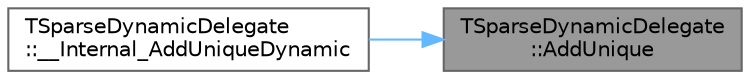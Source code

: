 digraph "TSparseDynamicDelegate::AddUnique"
{
 // INTERACTIVE_SVG=YES
 // LATEX_PDF_SIZE
  bgcolor="transparent";
  edge [fontname=Helvetica,fontsize=10,labelfontname=Helvetica,labelfontsize=10];
  node [fontname=Helvetica,fontsize=10,shape=box,height=0.2,width=0.4];
  rankdir="RL";
  Node1 [id="Node000001",label="TSparseDynamicDelegate\l::AddUnique",height=0.2,width=0.4,color="gray40", fillcolor="grey60", style="filled", fontcolor="black",tooltip="Adds a function delegate to this multi-cast delegate's invocation list if a delegate with the same si..."];
  Node1 -> Node2 [id="edge1_Node000001_Node000002",dir="back",color="steelblue1",style="solid",tooltip=" "];
  Node2 [id="Node000002",label="TSparseDynamicDelegate\l::__Internal_AddUniqueDynamic",height=0.2,width=0.4,color="grey40", fillcolor="white", style="filled",URL="$db/d28/structTSparseDynamicDelegate.html#addf503a987543a62cd54c508f6bea07a",tooltip="Binds a UObject instance and a UObject method address to this multi-cast delegate,..."];
}
